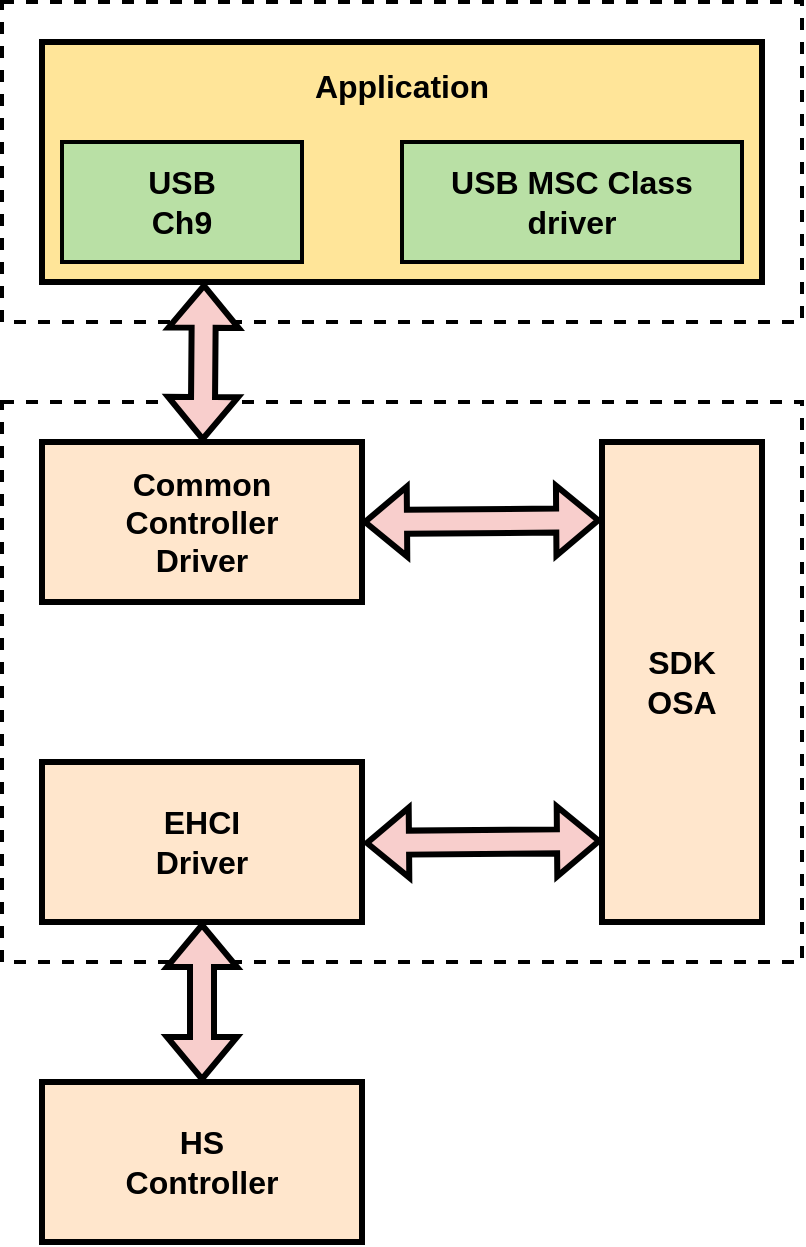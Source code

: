 <mxfile version="26.0.16">
  <diagram name="Page-1" id="Y5f8HxoP_pFfaSZ-SeXi">
    <mxGraphModel dx="1195" dy="697" grid="1" gridSize="10" guides="1" tooltips="1" connect="1" arrows="1" fold="1" page="1" pageScale="1" pageWidth="1169" pageHeight="827" math="0" shadow="0">
      <root>
        <mxCell id="0" />
        <mxCell id="1" parent="0" />
        <mxCell id="o9uOPWKB7_c46ZdV_T2O-13" value="" style="rounded=0;whiteSpace=wrap;html=1;dashed=1;strokeWidth=2;" vertex="1" parent="1">
          <mxGeometry x="380" y="100" width="400" height="160" as="geometry" />
        </mxCell>
        <mxCell id="o9uOPWKB7_c46ZdV_T2O-12" value="" style="rounded=0;whiteSpace=wrap;html=1;dashed=1;strokeWidth=2;" vertex="1" parent="1">
          <mxGeometry x="380" y="300" width="400" height="280" as="geometry" />
        </mxCell>
        <mxCell id="o9uOPWKB7_c46ZdV_T2O-1" value="&lt;span style=&quot;font-size: 16px;&quot;&gt;&lt;b&gt;EHCI&lt;/b&gt;&lt;/span&gt;&lt;div&gt;&lt;span style=&quot;font-size: 16px;&quot;&gt;&lt;b&gt;Driver&lt;/b&gt;&lt;/span&gt;&lt;/div&gt;" style="rounded=0;whiteSpace=wrap;html=1;strokeWidth=3;fillColor=#ffe6cc;strokeColor=#000000;" vertex="1" parent="1">
          <mxGeometry x="400" y="480" width="160" height="80" as="geometry" />
        </mxCell>
        <mxCell id="o9uOPWKB7_c46ZdV_T2O-2" value="&lt;font style=&quot;font-size: 16px;&quot;&gt;&lt;b&gt;SDK&lt;/b&gt;&lt;/font&gt;&lt;div&gt;&lt;span style=&quot;font-size: 16px;&quot;&gt;&lt;b&gt;OSA&lt;/b&gt;&lt;/span&gt;&lt;/div&gt;" style="rounded=0;whiteSpace=wrap;html=1;strokeWidth=3;fillColor=#ffe6cc;strokeColor=#000000;" vertex="1" parent="1">
          <mxGeometry x="680" y="320" width="80" height="240" as="geometry" />
        </mxCell>
        <mxCell id="o9uOPWKB7_c46ZdV_T2O-3" value="&lt;font style=&quot;font-size: 16px;&quot;&gt;&lt;b&gt;Common&lt;/b&gt;&lt;/font&gt;&lt;div&gt;&lt;font style=&quot;font-size: 16px;&quot;&gt;&lt;b&gt;Controller&lt;/b&gt;&lt;/font&gt;&lt;/div&gt;&lt;div&gt;&lt;font style=&quot;font-size: 16px;&quot;&gt;&lt;b&gt;Driver&lt;/b&gt;&lt;/font&gt;&lt;/div&gt;" style="rounded=0;whiteSpace=wrap;html=1;strokeWidth=3;fillColor=#ffe6cc;strokeColor=#000000;" vertex="1" parent="1">
          <mxGeometry x="400" y="320" width="160" height="80" as="geometry" />
        </mxCell>
        <mxCell id="o9uOPWKB7_c46ZdV_T2O-4" value="&lt;font style=&quot;font-size: 16px;&quot;&gt;&lt;b&gt;Application&lt;/b&gt;&lt;/font&gt;&lt;div&gt;&lt;font style=&quot;font-size: 16px;&quot;&gt;&lt;b&gt;&lt;br&gt;&lt;/b&gt;&lt;/font&gt;&lt;/div&gt;&lt;div&gt;&lt;font style=&quot;font-size: 16px;&quot;&gt;&lt;b&gt;&lt;br&gt;&lt;/b&gt;&lt;/font&gt;&lt;/div&gt;&lt;div&gt;&lt;font style=&quot;font-size: 16px;&quot;&gt;&lt;b&gt;&lt;br&gt;&lt;/b&gt;&lt;/font&gt;&lt;/div&gt;&lt;div&gt;&lt;font style=&quot;font-size: 16px;&quot;&gt;&lt;b&gt;&lt;br&gt;&lt;/b&gt;&lt;/font&gt;&lt;/div&gt;" style="rounded=0;whiteSpace=wrap;html=1;strokeWidth=3;fillColor=#FFE599;" vertex="1" parent="1">
          <mxGeometry x="400" y="120" width="360" height="120" as="geometry" />
        </mxCell>
        <mxCell id="o9uOPWKB7_c46ZdV_T2O-5" value="&lt;span style=&quot;font-size: 16px;&quot;&gt;&lt;b&gt;HS&lt;/b&gt;&lt;/span&gt;&lt;div&gt;&lt;span style=&quot;font-size: 16px;&quot;&gt;&lt;b&gt;Controller&lt;/b&gt;&lt;/span&gt;&lt;/div&gt;" style="rounded=0;whiteSpace=wrap;html=1;strokeWidth=3;fillColor=#ffe6cc;strokeColor=#000000;" vertex="1" parent="1">
          <mxGeometry x="400" y="640" width="160" height="80" as="geometry" />
        </mxCell>
        <mxCell id="o9uOPWKB7_c46ZdV_T2O-6" value="" style="shape=flexArrow;endArrow=classic;startArrow=classic;html=1;rounded=0;strokeWidth=3;entryX=0.5;entryY=1;entryDx=0;entryDy=0;exitX=0.5;exitY=0;exitDx=0;exitDy=0;fillColor=#f8cecc;strokeColor=#000000;" edge="1" parent="1" source="o9uOPWKB7_c46ZdV_T2O-5" target="o9uOPWKB7_c46ZdV_T2O-1">
          <mxGeometry width="100" height="100" relative="1" as="geometry">
            <mxPoint x="510" y="700" as="sourcePoint" />
            <mxPoint x="610" y="600" as="targetPoint" />
          </mxGeometry>
        </mxCell>
        <mxCell id="o9uOPWKB7_c46ZdV_T2O-7" value="" style="shape=flexArrow;endArrow=classic;startArrow=classic;html=1;rounded=0;entryX=-0.005;entryY=0.163;entryDx=0;entryDy=0;entryPerimeter=0;exitX=1;exitY=0.5;exitDx=0;exitDy=0;strokeWidth=3;fillColor=#f8cecc;strokeColor=#000000;" edge="1" parent="1" source="o9uOPWKB7_c46ZdV_T2O-3" target="o9uOPWKB7_c46ZdV_T2O-2">
          <mxGeometry width="100" height="100" relative="1" as="geometry">
            <mxPoint x="510" y="370" as="sourcePoint" />
            <mxPoint x="610" y="270" as="targetPoint" />
          </mxGeometry>
        </mxCell>
        <mxCell id="o9uOPWKB7_c46ZdV_T2O-8" value="" style="shape=flexArrow;endArrow=classic;startArrow=classic;html=1;rounded=0;entryX=-0.01;entryY=0.139;entryDx=0;entryDy=0;entryPerimeter=0;exitX=1;exitY=0.5;exitDx=0;exitDy=0;strokeWidth=3;fillColor=#f8cecc;strokeColor=#000000;" edge="1" parent="1">
          <mxGeometry width="100" height="100" relative="1" as="geometry">
            <mxPoint x="561" y="520.5" as="sourcePoint" />
            <mxPoint x="680" y="519.5" as="targetPoint" />
          </mxGeometry>
        </mxCell>
        <mxCell id="o9uOPWKB7_c46ZdV_T2O-9" value="&lt;font style=&quot;font-size: 16px;&quot;&gt;&lt;b&gt;USB&lt;/b&gt;&lt;/font&gt;&lt;div&gt;&lt;font style=&quot;font-size: 16px;&quot;&gt;&lt;b&gt;Ch9&lt;/b&gt;&lt;/font&gt;&lt;/div&gt;" style="rounded=0;whiteSpace=wrap;html=1;strokeWidth=2;fillColor=#B9E0A5;" vertex="1" parent="1">
          <mxGeometry x="410" y="170" width="120" height="60" as="geometry" />
        </mxCell>
        <mxCell id="o9uOPWKB7_c46ZdV_T2O-10" value="&lt;span style=&quot;font-size: 16px;&quot;&gt;&lt;b&gt;USB MSC Class driver&lt;/b&gt;&lt;/span&gt;" style="rounded=0;whiteSpace=wrap;html=1;strokeWidth=2;fillColor=#B9E0A5;strokeColor=#000000;" vertex="1" parent="1">
          <mxGeometry x="580" y="170" width="170" height="60" as="geometry" />
        </mxCell>
        <mxCell id="o9uOPWKB7_c46ZdV_T2O-11" value="" style="shape=flexArrow;endArrow=classic;startArrow=classic;html=1;rounded=0;strokeWidth=3;entryX=0.225;entryY=1.003;entryDx=0;entryDy=0;entryPerimeter=0;fillColor=#f8cecc;strokeColor=#000000;" edge="1" parent="1" source="o9uOPWKB7_c46ZdV_T2O-3" target="o9uOPWKB7_c46ZdV_T2O-4">
          <mxGeometry width="100" height="100" relative="1" as="geometry">
            <mxPoint x="450" y="340" as="sourcePoint" />
            <mxPoint x="450" y="220" as="targetPoint" />
          </mxGeometry>
        </mxCell>
      </root>
    </mxGraphModel>
  </diagram>
</mxfile>
